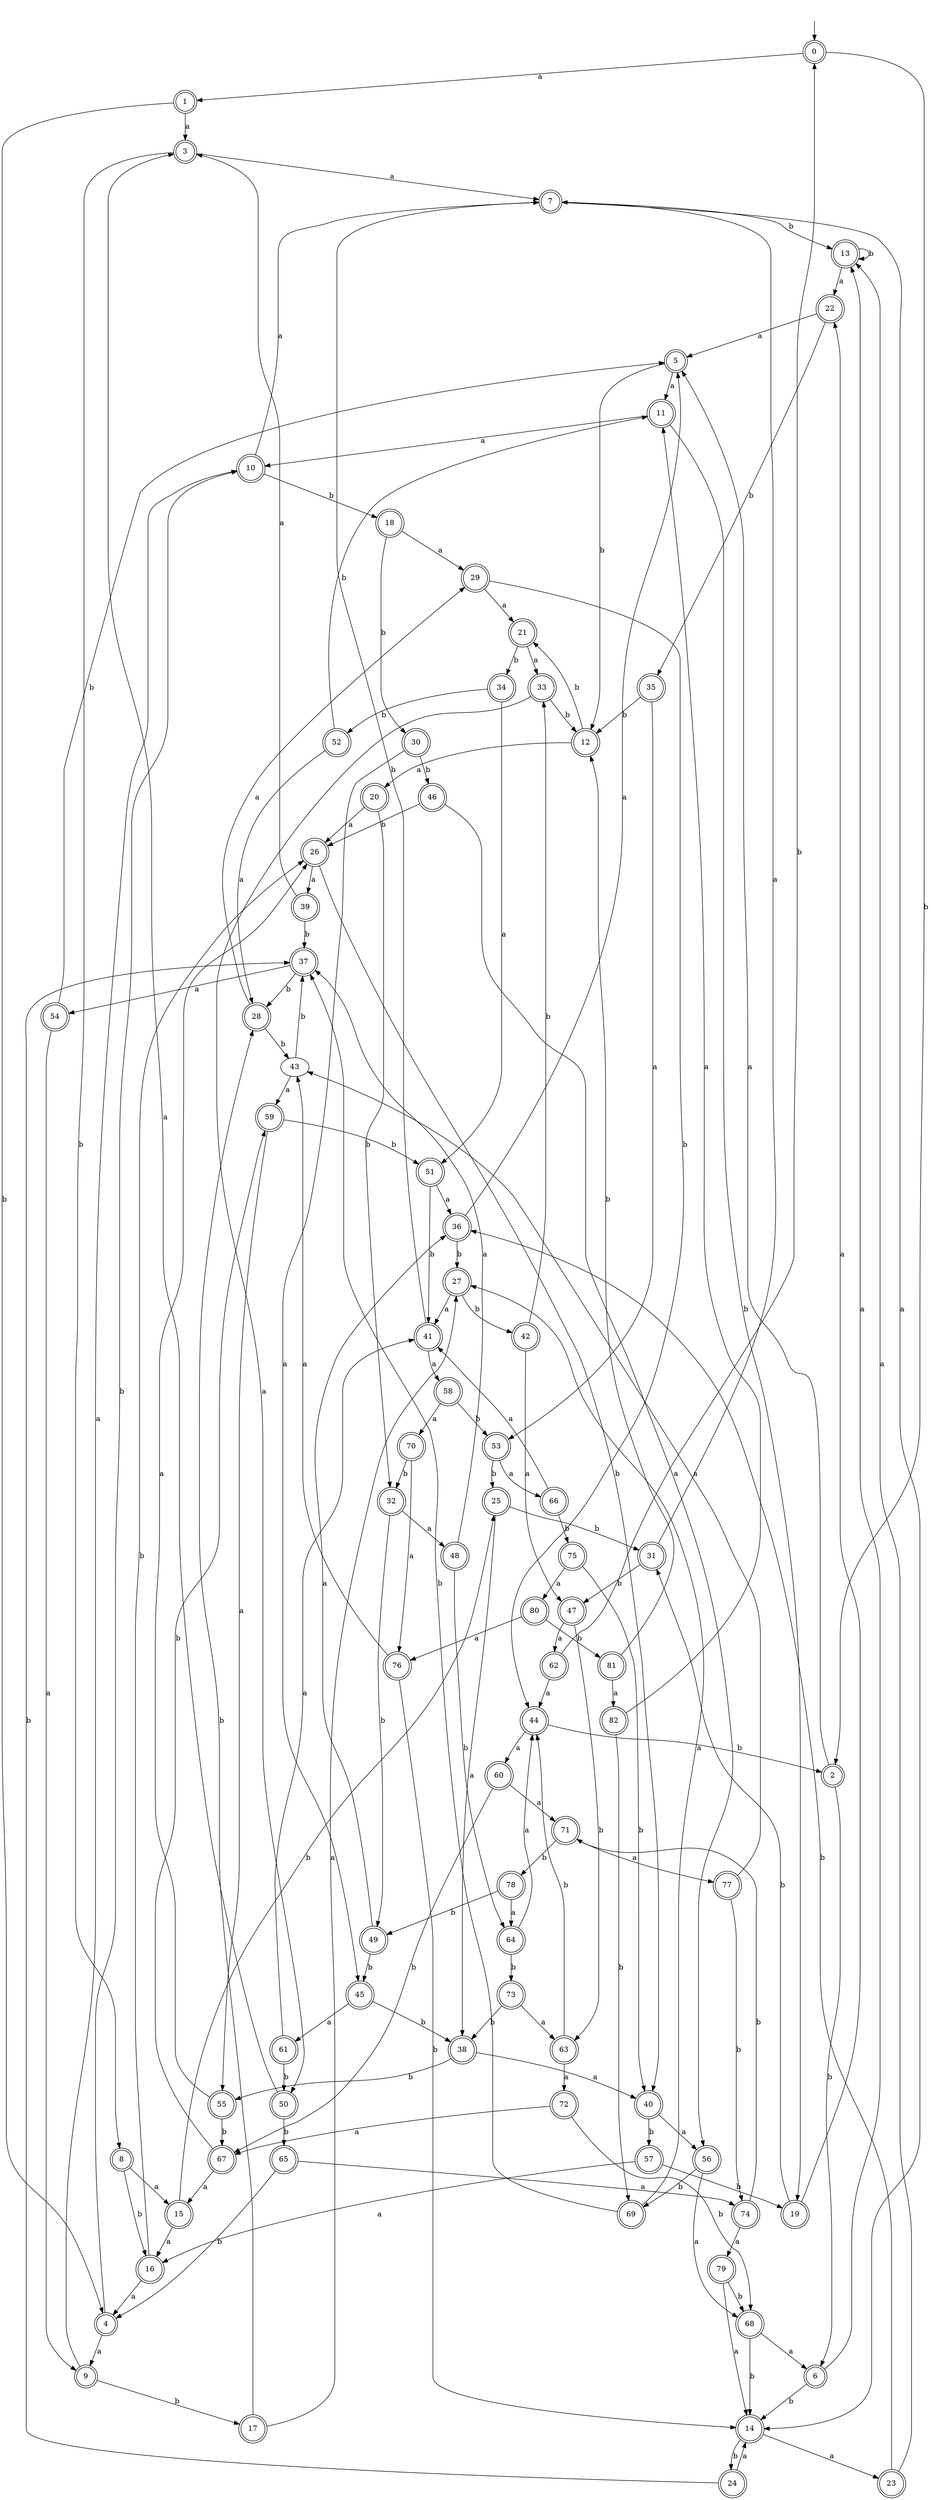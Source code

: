 digraph RandomDFA {
  __start0 [label="", shape=none];
  __start0 -> 0 [label=""];
  0 [shape=circle] [shape=doublecircle]
  0 -> 1 [label="a"]
  0 -> 2 [label="b"]
  1 [shape=doublecircle]
  1 -> 3 [label="a"]
  1 -> 4 [label="b"]
  2 [shape=doublecircle]
  2 -> 5 [label="a"]
  2 -> 6 [label="b"]
  3 [shape=doublecircle]
  3 -> 7 [label="a"]
  3 -> 8 [label="b"]
  4 [shape=doublecircle]
  4 -> 9 [label="a"]
  4 -> 10 [label="b"]
  5 [shape=doublecircle]
  5 -> 11 [label="a"]
  5 -> 12 [label="b"]
  6 [shape=doublecircle]
  6 -> 13 [label="a"]
  6 -> 14 [label="b"]
  7 [shape=doublecircle]
  7 -> 14 [label="a"]
  7 -> 13 [label="b"]
  8 [shape=doublecircle]
  8 -> 15 [label="a"]
  8 -> 16 [label="b"]
  9 [shape=doublecircle]
  9 -> 10 [label="a"]
  9 -> 17 [label="b"]
  10 [shape=doublecircle]
  10 -> 7 [label="a"]
  10 -> 18 [label="b"]
  11 [shape=doublecircle]
  11 -> 10 [label="a"]
  11 -> 19 [label="b"]
  12 [shape=doublecircle]
  12 -> 20 [label="a"]
  12 -> 21 [label="b"]
  13 [shape=doublecircle]
  13 -> 22 [label="a"]
  13 -> 13 [label="b"]
  14 [shape=doublecircle]
  14 -> 23 [label="a"]
  14 -> 24 [label="b"]
  15 [shape=doublecircle]
  15 -> 16 [label="a"]
  15 -> 25 [label="b"]
  16 [shape=doublecircle]
  16 -> 4 [label="a"]
  16 -> 26 [label="b"]
  17 [shape=doublecircle]
  17 -> 27 [label="a"]
  17 -> 28 [label="b"]
  18 [shape=doublecircle]
  18 -> 29 [label="a"]
  18 -> 30 [label="b"]
  19 [shape=doublecircle]
  19 -> 22 [label="a"]
  19 -> 31 [label="b"]
  20 [shape=doublecircle]
  20 -> 26 [label="a"]
  20 -> 32 [label="b"]
  21 [shape=doublecircle]
  21 -> 33 [label="a"]
  21 -> 34 [label="b"]
  22 [shape=doublecircle]
  22 -> 5 [label="a"]
  22 -> 35 [label="b"]
  23 [shape=doublecircle]
  23 -> 13 [label="a"]
  23 -> 36 [label="b"]
  24 [shape=doublecircle]
  24 -> 14 [label="a"]
  24 -> 37 [label="b"]
  25 [shape=doublecircle]
  25 -> 38 [label="a"]
  25 -> 31 [label="b"]
  26 [shape=doublecircle]
  26 -> 39 [label="a"]
  26 -> 40 [label="b"]
  27 [shape=doublecircle]
  27 -> 41 [label="a"]
  27 -> 42 [label="b"]
  28 [shape=doublecircle]
  28 -> 29 [label="a"]
  28 -> 43 [label="b"]
  29 [shape=doublecircle]
  29 -> 21 [label="a"]
  29 -> 44 [label="b"]
  30 [shape=doublecircle]
  30 -> 45 [label="a"]
  30 -> 46 [label="b"]
  31 [shape=doublecircle]
  31 -> 7 [label="a"]
  31 -> 47 [label="b"]
  32 [shape=doublecircle]
  32 -> 48 [label="a"]
  32 -> 49 [label="b"]
  33 [shape=doublecircle]
  33 -> 50 [label="a"]
  33 -> 12 [label="b"]
  34 [shape=doublecircle]
  34 -> 51 [label="a"]
  34 -> 52 [label="b"]
  35 [shape=doublecircle]
  35 -> 53 [label="a"]
  35 -> 12 [label="b"]
  36 [shape=doublecircle]
  36 -> 5 [label="a"]
  36 -> 27 [label="b"]
  37 [shape=doublecircle]
  37 -> 54 [label="a"]
  37 -> 28 [label="b"]
  38 [shape=doublecircle]
  38 -> 40 [label="a"]
  38 -> 55 [label="b"]
  39 [shape=doublecircle]
  39 -> 3 [label="a"]
  39 -> 37 [label="b"]
  40 [shape=doublecircle]
  40 -> 56 [label="a"]
  40 -> 57 [label="b"]
  41 [shape=doublecircle]
  41 -> 58 [label="a"]
  41 -> 7 [label="b"]
  42 [shape=doublecircle]
  42 -> 47 [label="a"]
  42 -> 33 [label="b"]
  43
  43 -> 59 [label="a"]
  43 -> 37 [label="b"]
  44 [shape=doublecircle]
  44 -> 60 [label="a"]
  44 -> 2 [label="b"]
  45 [shape=doublecircle]
  45 -> 61 [label="a"]
  45 -> 38 [label="b"]
  46 [shape=doublecircle]
  46 -> 56 [label="a"]
  46 -> 26 [label="b"]
  47 [shape=doublecircle]
  47 -> 62 [label="a"]
  47 -> 63 [label="b"]
  48 [shape=doublecircle]
  48 -> 37 [label="a"]
  48 -> 64 [label="b"]
  49 [shape=doublecircle]
  49 -> 36 [label="a"]
  49 -> 45 [label="b"]
  50 [shape=doublecircle]
  50 -> 3 [label="a"]
  50 -> 65 [label="b"]
  51 [shape=doublecircle]
  51 -> 36 [label="a"]
  51 -> 41 [label="b"]
  52 [shape=doublecircle]
  52 -> 28 [label="a"]
  52 -> 11 [label="b"]
  53 [shape=doublecircle]
  53 -> 66 [label="a"]
  53 -> 25 [label="b"]
  54 [shape=doublecircle]
  54 -> 9 [label="a"]
  54 -> 5 [label="b"]
  55 [shape=doublecircle]
  55 -> 26 [label="a"]
  55 -> 67 [label="b"]
  56 [shape=doublecircle]
  56 -> 68 [label="a"]
  56 -> 69 [label="b"]
  57 [shape=doublecircle]
  57 -> 16 [label="a"]
  57 -> 19 [label="b"]
  58 [shape=doublecircle]
  58 -> 70 [label="a"]
  58 -> 53 [label="b"]
  59 [shape=doublecircle]
  59 -> 55 [label="a"]
  59 -> 51 [label="b"]
  60 [shape=doublecircle]
  60 -> 71 [label="a"]
  60 -> 67 [label="b"]
  61 [shape=doublecircle]
  61 -> 41 [label="a"]
  61 -> 50 [label="b"]
  62 [shape=doublecircle]
  62 -> 44 [label="a"]
  62 -> 0 [label="b"]
  63 [shape=doublecircle]
  63 -> 72 [label="a"]
  63 -> 44 [label="b"]
  64 [shape=doublecircle]
  64 -> 44 [label="a"]
  64 -> 73 [label="b"]
  65 [shape=doublecircle]
  65 -> 74 [label="a"]
  65 -> 4 [label="b"]
  66 [shape=doublecircle]
  66 -> 41 [label="a"]
  66 -> 75 [label="b"]
  67 [shape=doublecircle]
  67 -> 15 [label="a"]
  67 -> 59 [label="b"]
  68 [shape=doublecircle]
  68 -> 6 [label="a"]
  68 -> 14 [label="b"]
  69 [shape=doublecircle]
  69 -> 27 [label="a"]
  69 -> 37 [label="b"]
  70 [shape=doublecircle]
  70 -> 76 [label="a"]
  70 -> 32 [label="b"]
  71 [shape=doublecircle]
  71 -> 77 [label="a"]
  71 -> 78 [label="b"]
  72 [shape=doublecircle]
  72 -> 67 [label="a"]
  72 -> 68 [label="b"]
  73 [shape=doublecircle]
  73 -> 63 [label="a"]
  73 -> 38 [label="b"]
  74 [shape=doublecircle]
  74 -> 79 [label="a"]
  74 -> 71 [label="b"]
  75 [shape=doublecircle]
  75 -> 80 [label="a"]
  75 -> 40 [label="b"]
  76 [shape=doublecircle]
  76 -> 43 [label="a"]
  76 -> 14 [label="b"]
  77 [shape=doublecircle]
  77 -> 43 [label="a"]
  77 -> 74 [label="b"]
  78 [shape=doublecircle]
  78 -> 64 [label="a"]
  78 -> 49 [label="b"]
  79 [shape=doublecircle]
  79 -> 14 [label="a"]
  79 -> 68 [label="b"]
  80 [shape=doublecircle]
  80 -> 76 [label="a"]
  80 -> 81 [label="b"]
  81 [shape=doublecircle]
  81 -> 82 [label="a"]
  81 -> 12 [label="b"]
  82 [shape=doublecircle]
  82 -> 11 [label="a"]
  82 -> 69 [label="b"]
}
